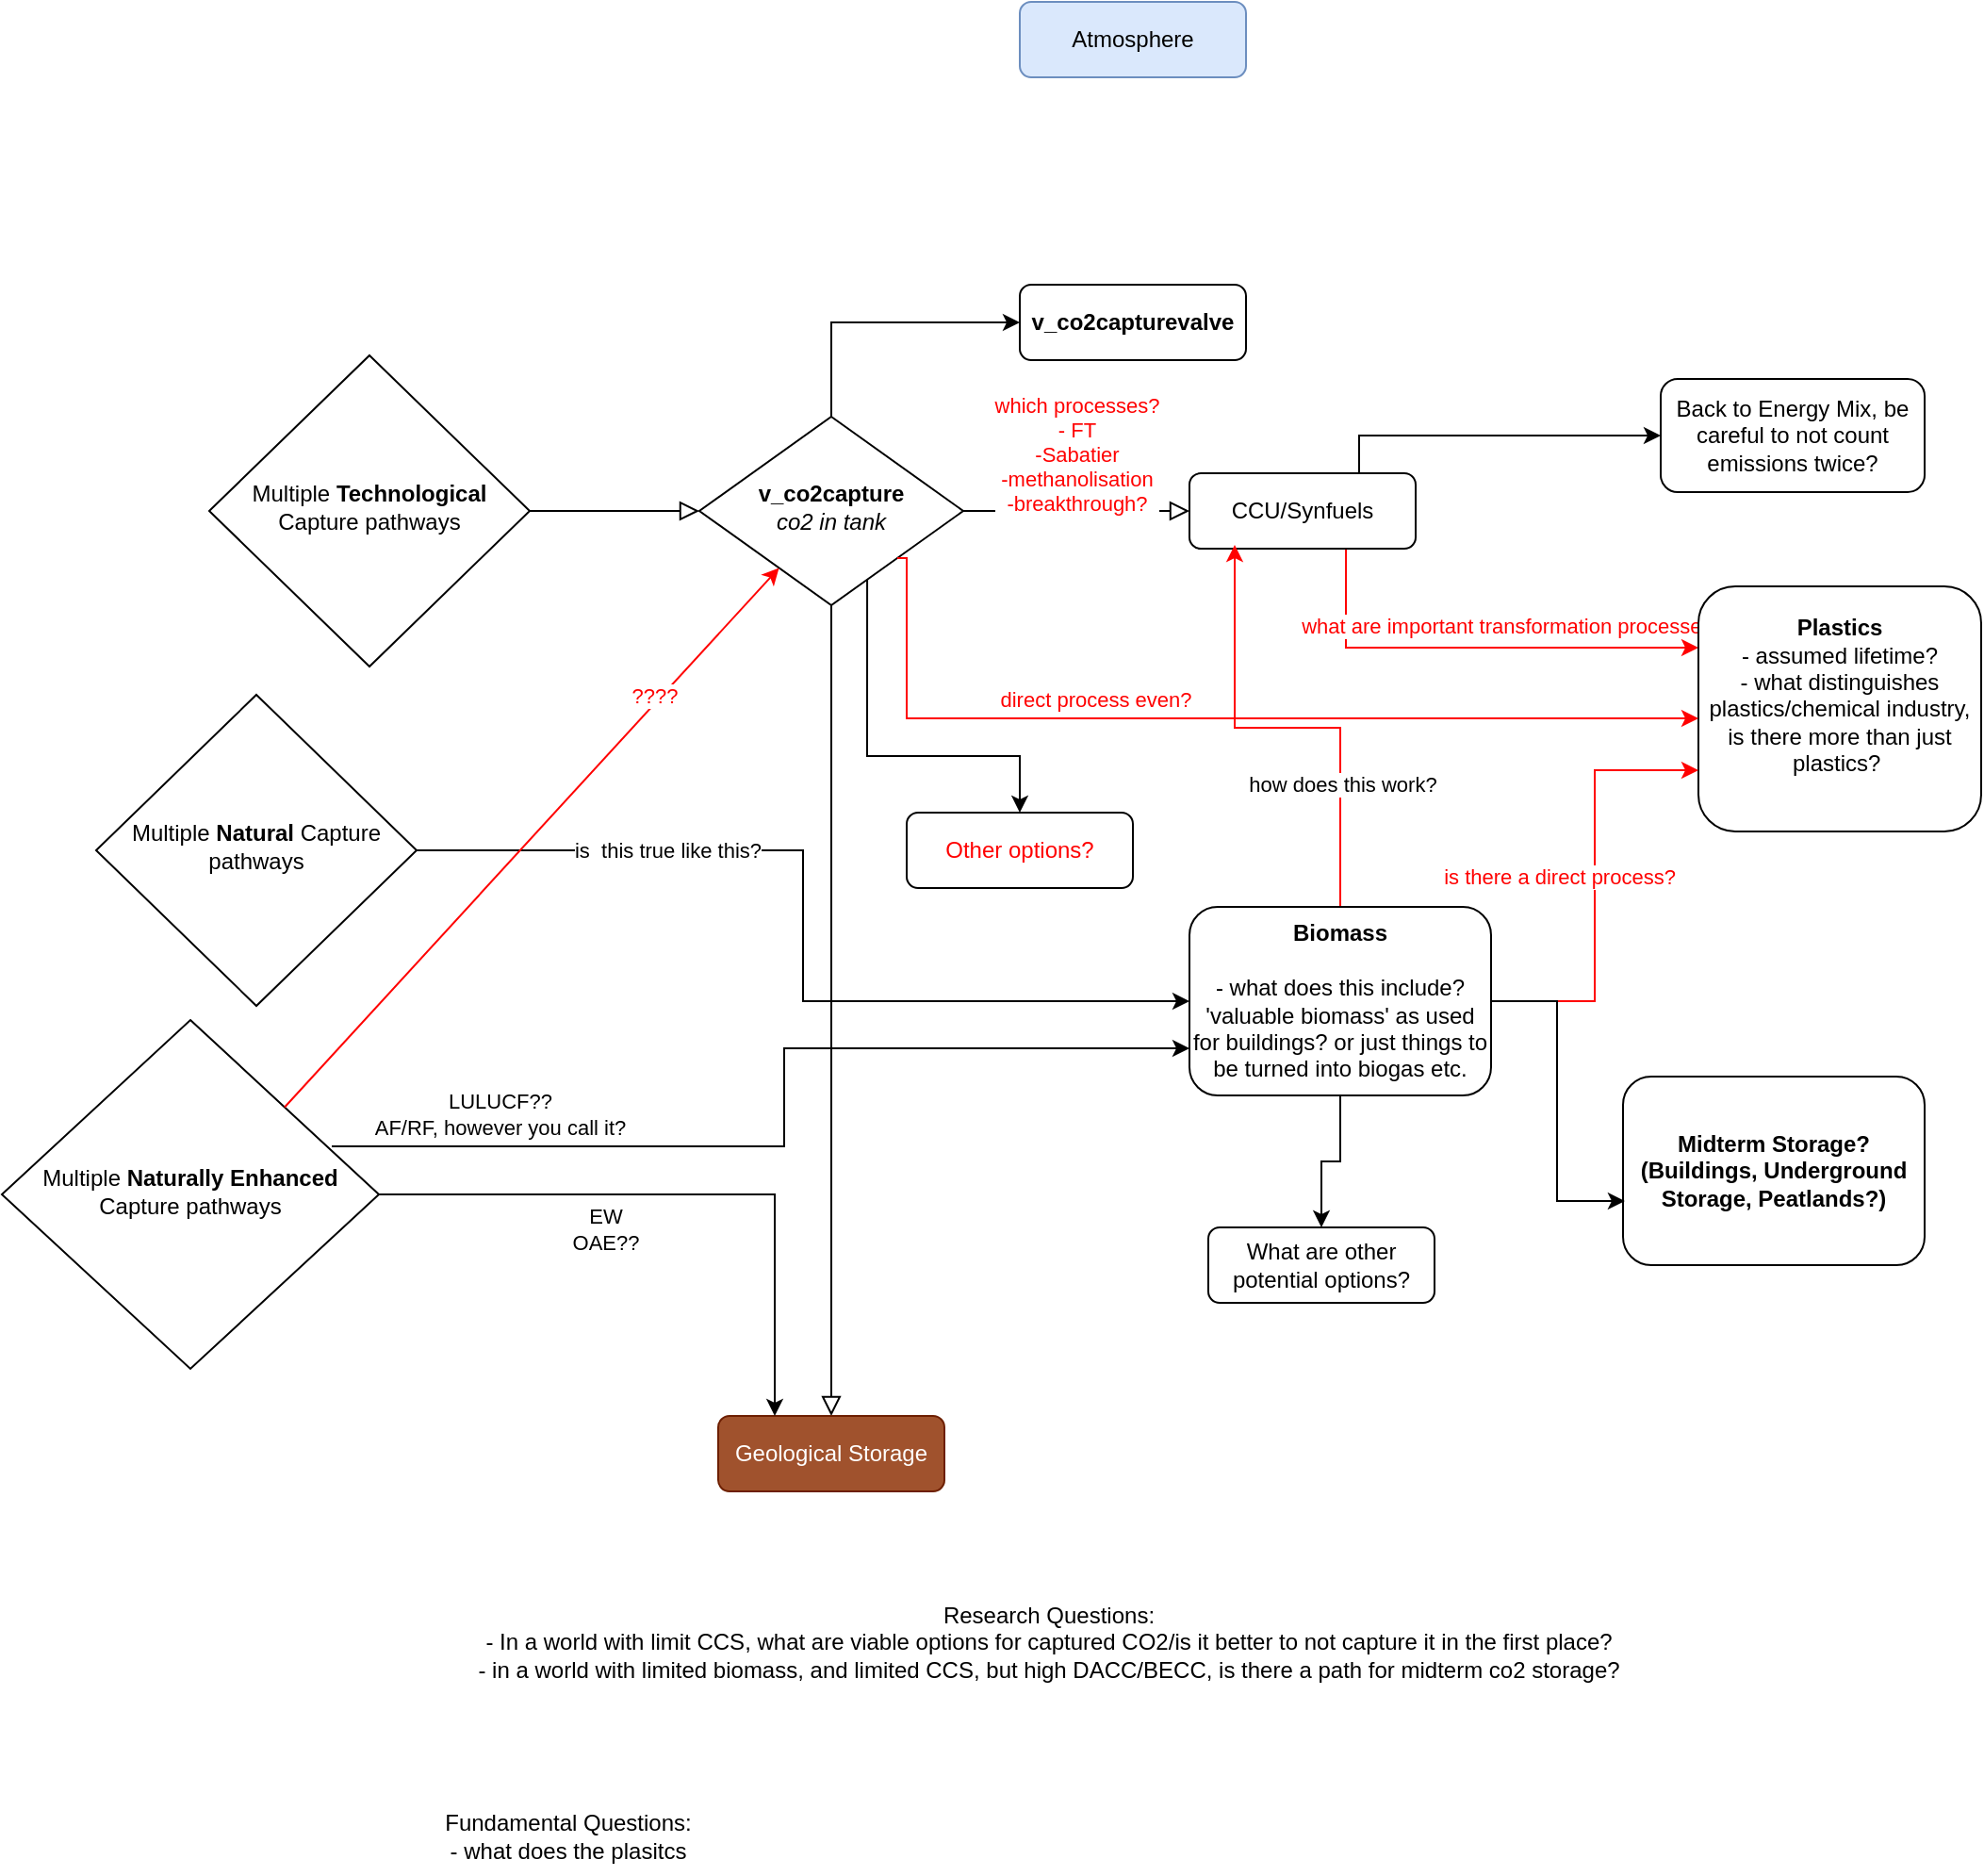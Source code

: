 <mxfile version="26.0.6">
  <diagram id="C5RBs43oDa-KdzZeNtuy" name="Page-1">
    <mxGraphModel dx="2901" dy="1106" grid="1" gridSize="10" guides="1" tooltips="1" connect="1" arrows="1" fold="1" page="1" pageScale="1" pageWidth="827" pageHeight="1169" math="0" shadow="0">
      <root>
        <mxCell id="WIyWlLk6GJQsqaUBKTNV-0" />
        <mxCell id="WIyWlLk6GJQsqaUBKTNV-1" parent="WIyWlLk6GJQsqaUBKTNV-0" />
        <mxCell id="WIyWlLk6GJQsqaUBKTNV-4" value="" style="rounded=0;html=1;jettySize=auto;orthogonalLoop=1;fontSize=11;endArrow=block;endFill=0;endSize=8;strokeWidth=1;shadow=0;labelBackgroundColor=none;edgeStyle=orthogonalEdgeStyle;" parent="WIyWlLk6GJQsqaUBKTNV-1" source="WIyWlLk6GJQsqaUBKTNV-6" target="WIyWlLk6GJQsqaUBKTNV-10" edge="1">
          <mxGeometry y="20" relative="1" as="geometry">
            <mxPoint as="offset" />
          </mxGeometry>
        </mxCell>
        <mxCell id="WIyWlLk6GJQsqaUBKTNV-6" value="Multiple &lt;b&gt;Technological&lt;/b&gt; Capture pathways" style="rhombus;whiteSpace=wrap;html=1;shadow=0;fontFamily=Helvetica;fontSize=12;align=center;strokeWidth=1;spacing=6;spacingTop=-4;" parent="WIyWlLk6GJQsqaUBKTNV-1" vertex="1">
          <mxGeometry x="-130" y="227.5" width="170" height="165" as="geometry" />
        </mxCell>
        <mxCell id="WIyWlLk6GJQsqaUBKTNV-8" value="" style="rounded=0;html=1;jettySize=auto;orthogonalLoop=1;fontSize=11;endArrow=block;endFill=0;endSize=8;strokeWidth=1;shadow=0;labelBackgroundColor=none;edgeStyle=orthogonalEdgeStyle;" parent="WIyWlLk6GJQsqaUBKTNV-1" source="WIyWlLk6GJQsqaUBKTNV-10" target="WIyWlLk6GJQsqaUBKTNV-11" edge="1">
          <mxGeometry x="0.333" y="20" relative="1" as="geometry">
            <mxPoint as="offset" />
          </mxGeometry>
        </mxCell>
        <mxCell id="WIyWlLk6GJQsqaUBKTNV-9" value="" style="edgeStyle=orthogonalEdgeStyle;rounded=0;html=1;jettySize=auto;orthogonalLoop=1;fontSize=11;endArrow=block;endFill=0;endSize=8;strokeWidth=1;shadow=0;labelBackgroundColor=none;" parent="WIyWlLk6GJQsqaUBKTNV-1" source="WIyWlLk6GJQsqaUBKTNV-10" target="WIyWlLk6GJQsqaUBKTNV-12" edge="1">
          <mxGeometry y="10" relative="1" as="geometry">
            <mxPoint as="offset" />
          </mxGeometry>
        </mxCell>
        <mxCell id="eJy9KGGvvpxnjVIqztkZ-12" value="&lt;div&gt;&lt;span style=&quot;color: rgb(255, 0, 0);&quot;&gt;which processes?&lt;/span&gt;&lt;/div&gt;&lt;div&gt;&lt;span style=&quot;color: rgb(255, 0, 0);&quot;&gt;- FT&lt;/span&gt;&lt;/div&gt;&lt;div&gt;&lt;span style=&quot;color: rgb(255, 0, 0);&quot;&gt;-Sabatier&lt;/span&gt;&lt;/div&gt;&lt;div&gt;&lt;span style=&quot;color: rgb(255, 0, 0);&quot;&gt;-methanolisation&lt;/span&gt;&lt;/div&gt;&lt;div&gt;&lt;span style=&quot;color: rgb(255, 0, 0);&quot;&gt;-breakthrough?&lt;br&gt;&lt;/span&gt;&lt;/div&gt;" style="edgeLabel;html=1;align=center;verticalAlign=middle;resizable=0;points=[];" parent="WIyWlLk6GJQsqaUBKTNV-9" vertex="1" connectable="0">
          <mxGeometry x="-0.15" y="-1" relative="1" as="geometry">
            <mxPoint x="9" y="-31" as="offset" />
          </mxGeometry>
        </mxCell>
        <mxCell id="eJy9KGGvvpxnjVIqztkZ-0" style="edgeStyle=orthogonalEdgeStyle;rounded=0;orthogonalLoop=1;jettySize=auto;html=1;exitX=0.5;exitY=0;exitDx=0;exitDy=0;entryX=0;entryY=0.5;entryDx=0;entryDy=0;" parent="WIyWlLk6GJQsqaUBKTNV-1" source="WIyWlLk6GJQsqaUBKTNV-10" target="eJy9KGGvvpxnjVIqztkZ-1" edge="1">
          <mxGeometry relative="1" as="geometry">
            <mxPoint x="280" y="190" as="targetPoint" />
          </mxGeometry>
        </mxCell>
        <mxCell id="eJy9KGGvvpxnjVIqztkZ-21" style="edgeStyle=orthogonalEdgeStyle;rounded=0;orthogonalLoop=1;jettySize=auto;html=1;exitX=0.636;exitY=0.83;exitDx=0;exitDy=0;exitPerimeter=0;entryX=0.5;entryY=0;entryDx=0;entryDy=0;" parent="WIyWlLk6GJQsqaUBKTNV-1" source="WIyWlLk6GJQsqaUBKTNV-10" target="eJy9KGGvvpxnjVIqztkZ-22" edge="1">
          <mxGeometry relative="1" as="geometry">
            <mxPoint x="260" y="590" as="targetPoint" />
            <Array as="points">
              <mxPoint x="219" y="440" />
              <mxPoint x="300" y="440" />
            </Array>
          </mxGeometry>
        </mxCell>
        <mxCell id="WIyWlLk6GJQsqaUBKTNV-10" value="&lt;div&gt;&lt;b&gt;v_co2capture&lt;/b&gt;&lt;/div&gt;&lt;div&gt;&lt;i&gt;co2 in tank&lt;b&gt;&lt;br&gt;&lt;/b&gt;&lt;/i&gt;&lt;/div&gt;" style="rhombus;whiteSpace=wrap;html=1;shadow=0;fontFamily=Helvetica;fontSize=12;align=center;strokeWidth=1;spacing=6;spacingTop=-4;" parent="WIyWlLk6GJQsqaUBKTNV-1" vertex="1">
          <mxGeometry x="130" y="260" width="140" height="100" as="geometry" />
        </mxCell>
        <mxCell id="WIyWlLk6GJQsqaUBKTNV-11" value="Geological Storage" style="rounded=1;whiteSpace=wrap;html=1;fontSize=12;glass=0;strokeWidth=1;shadow=0;fillColor=#a0522d;fontColor=#ffffff;strokeColor=#6D1F00;" parent="WIyWlLk6GJQsqaUBKTNV-1" vertex="1">
          <mxGeometry x="140" y="790" width="120" height="40" as="geometry" />
        </mxCell>
        <mxCell id="eJy9KGGvvpxnjVIqztkZ-5" style="edgeStyle=orthogonalEdgeStyle;rounded=0;orthogonalLoop=1;jettySize=auto;html=1;entryX=0;entryY=0.25;entryDx=0;entryDy=0;exitX=0.692;exitY=1;exitDx=0;exitDy=0;exitPerimeter=0;strokeColor=#FF0000;" parent="WIyWlLk6GJQsqaUBKTNV-1" source="WIyWlLk6GJQsqaUBKTNV-12" target="eJy9KGGvvpxnjVIqztkZ-4" edge="1">
          <mxGeometry relative="1" as="geometry" />
        </mxCell>
        <mxCell id="eJy9KGGvvpxnjVIqztkZ-14" value="&lt;span style=&quot;color: rgb(255, 0, 0);&quot;&gt;what are important transformation processes?&lt;br&gt;&lt;/span&gt;" style="edgeLabel;html=1;align=center;verticalAlign=middle;resizable=0;points=[];" parent="eJy9KGGvvpxnjVIqztkZ-5" vertex="1" connectable="0">
          <mxGeometry x="0.173" y="-2" relative="1" as="geometry">
            <mxPoint y="-14" as="offset" />
          </mxGeometry>
        </mxCell>
        <mxCell id="eJy9KGGvvpxnjVIqztkZ-7" style="edgeStyle=orthogonalEdgeStyle;rounded=0;orthogonalLoop=1;jettySize=auto;html=1;exitX=0.75;exitY=0;exitDx=0;exitDy=0;" parent="WIyWlLk6GJQsqaUBKTNV-1" source="WIyWlLk6GJQsqaUBKTNV-12" target="eJy9KGGvvpxnjVIqztkZ-6" edge="1">
          <mxGeometry relative="1" as="geometry">
            <mxPoint x="480" y="270" as="sourcePoint" />
          </mxGeometry>
        </mxCell>
        <mxCell id="WIyWlLk6GJQsqaUBKTNV-12" value="CCU/Synfuels" style="rounded=1;whiteSpace=wrap;html=1;fontSize=12;glass=0;strokeWidth=1;shadow=0;" parent="WIyWlLk6GJQsqaUBKTNV-1" vertex="1">
          <mxGeometry x="390" y="290" width="120" height="40" as="geometry" />
        </mxCell>
        <mxCell id="eJy9KGGvvpxnjVIqztkZ-1" value="&lt;div&gt;&lt;b&gt;v_co2capturevalve&lt;/b&gt;&lt;/div&gt;" style="rounded=1;whiteSpace=wrap;html=1;fontSize=12;glass=0;strokeWidth=1;shadow=0;" parent="WIyWlLk6GJQsqaUBKTNV-1" vertex="1">
          <mxGeometry x="300" y="190" width="120" height="40" as="geometry" />
        </mxCell>
        <mxCell id="eJy9KGGvvpxnjVIqztkZ-2" value="Atmosphere" style="rounded=1;whiteSpace=wrap;html=1;fontSize=12;glass=0;strokeWidth=1;shadow=0;fillColor=#dae8fc;strokeColor=#6c8ebf;" parent="WIyWlLk6GJQsqaUBKTNV-1" vertex="1">
          <mxGeometry x="300" y="40" width="120" height="40" as="geometry" />
        </mxCell>
        <mxCell id="eJy9KGGvvpxnjVIqztkZ-4" value="&lt;div&gt;&lt;b&gt;Plastics&lt;/b&gt;&lt;/div&gt;&lt;div&gt;- assumed lifetime?&lt;/div&gt;&lt;div&gt;- what distinguishes plastics/chemical industry, is there more than just plastics?&amp;nbsp; &lt;br&gt;&lt;/div&gt;&lt;div&gt;&lt;br&gt;&lt;/div&gt;" style="rounded=1;whiteSpace=wrap;html=1;fontSize=12;glass=0;strokeWidth=1;shadow=0;" parent="WIyWlLk6GJQsqaUBKTNV-1" vertex="1">
          <mxGeometry x="660" y="350" width="150" height="130" as="geometry" />
        </mxCell>
        <mxCell id="eJy9KGGvvpxnjVIqztkZ-6" value="Back to Energy Mix, be careful to not count emissions twice?" style="rounded=1;whiteSpace=wrap;html=1;fontSize=12;glass=0;strokeWidth=1;shadow=0;" parent="WIyWlLk6GJQsqaUBKTNV-1" vertex="1">
          <mxGeometry x="640" y="240" width="140" height="60" as="geometry" />
        </mxCell>
        <mxCell id="eJy9KGGvvpxnjVIqztkZ-9" style="edgeStyle=orthogonalEdgeStyle;rounded=0;orthogonalLoop=1;jettySize=auto;html=1;entryX=0.2;entryY=0.95;entryDx=0;entryDy=0;strokeColor=#FF0000;entryPerimeter=0;" parent="WIyWlLk6GJQsqaUBKTNV-1" source="eJy9KGGvvpxnjVIqztkZ-8" target="WIyWlLk6GJQsqaUBKTNV-12" edge="1">
          <mxGeometry relative="1" as="geometry" />
        </mxCell>
        <mxCell id="eJy9KGGvvpxnjVIqztkZ-18" value="how does this work?" style="edgeLabel;html=1;align=center;verticalAlign=middle;resizable=0;points=[];" parent="eJy9KGGvvpxnjVIqztkZ-9" vertex="1" connectable="0">
          <mxGeometry x="-0.474" y="-1" relative="1" as="geometry">
            <mxPoint as="offset" />
          </mxGeometry>
        </mxCell>
        <mxCell id="eJy9KGGvvpxnjVIqztkZ-10" style="edgeStyle=orthogonalEdgeStyle;rounded=0;orthogonalLoop=1;jettySize=auto;html=1;entryX=0;entryY=0.75;entryDx=0;entryDy=0;exitX=1;exitY=0.5;exitDx=0;exitDy=0;strokeColor=#FF0000;" parent="WIyWlLk6GJQsqaUBKTNV-1" source="eJy9KGGvvpxnjVIqztkZ-8" target="eJy9KGGvvpxnjVIqztkZ-4" edge="1">
          <mxGeometry relative="1" as="geometry">
            <mxPoint x="480" y="370" as="sourcePoint" />
          </mxGeometry>
        </mxCell>
        <mxCell id="eJy9KGGvvpxnjVIqztkZ-13" value="&lt;span style=&quot;color: rgb(255, 0, 0);&quot;&gt;is there a direct process?&lt;br&gt;&lt;/span&gt;" style="edgeLabel;html=1;align=center;verticalAlign=middle;resizable=0;points=[];" parent="eJy9KGGvvpxnjVIqztkZ-10" vertex="1" connectable="0">
          <mxGeometry x="0.187" y="4" relative="1" as="geometry">
            <mxPoint x="-15" y="17" as="offset" />
          </mxGeometry>
        </mxCell>
        <mxCell id="eJy9KGGvvpxnjVIqztkZ-19" style="edgeStyle=orthogonalEdgeStyle;rounded=0;orthogonalLoop=1;jettySize=auto;html=1;entryX=0.5;entryY=0;entryDx=0;entryDy=0;" parent="WIyWlLk6GJQsqaUBKTNV-1" source="eJy9KGGvvpxnjVIqztkZ-8" target="eJy9KGGvvpxnjVIqztkZ-20" edge="1">
          <mxGeometry relative="1" as="geometry">
            <mxPoint x="500" y="730" as="targetPoint" />
          </mxGeometry>
        </mxCell>
        <mxCell id="eJy9KGGvvpxnjVIqztkZ-8" value="&lt;div&gt;&lt;b&gt;Biomass&lt;/b&gt;&lt;/div&gt;&lt;div&gt;&lt;br&gt;&lt;/div&gt;&lt;div&gt;- what does this include? &lt;br&gt;&lt;/div&gt;&lt;div&gt;&#39;valuable biomass&#39; as used for buildings? or just things to be turned into biogas etc.&lt;br&gt;&lt;/div&gt;" style="rounded=1;whiteSpace=wrap;html=1;fontSize=12;glass=0;strokeWidth=1;shadow=0;" parent="WIyWlLk6GJQsqaUBKTNV-1" vertex="1">
          <mxGeometry x="390" y="520" width="160" height="100" as="geometry" />
        </mxCell>
        <mxCell id="eJy9KGGvvpxnjVIqztkZ-15" style="edgeStyle=orthogonalEdgeStyle;rounded=0;orthogonalLoop=1;jettySize=auto;html=1;exitX=1;exitY=1;exitDx=0;exitDy=0;strokeColor=#FF0000;" parent="WIyWlLk6GJQsqaUBKTNV-1" source="WIyWlLk6GJQsqaUBKTNV-10" target="eJy9KGGvvpxnjVIqztkZ-4" edge="1">
          <mxGeometry relative="1" as="geometry">
            <Array as="points">
              <mxPoint x="240" y="335" />
              <mxPoint x="240" y="420" />
            </Array>
          </mxGeometry>
        </mxCell>
        <mxCell id="eJy9KGGvvpxnjVIqztkZ-17" value="&lt;span style=&quot;color: rgb(255, 0, 0);&quot;&gt;direct process even?&lt;br&gt;&lt;/span&gt;" style="edgeLabel;html=1;align=center;verticalAlign=middle;resizable=0;points=[];" parent="eJy9KGGvvpxnjVIqztkZ-15" vertex="1" connectable="0">
          <mxGeometry x="-0.153" y="2" relative="1" as="geometry">
            <mxPoint x="-26" y="-8" as="offset" />
          </mxGeometry>
        </mxCell>
        <mxCell id="eJy9KGGvvpxnjVIqztkZ-20" value="What are other potential options?" style="rounded=1;whiteSpace=wrap;html=1;fontSize=12;glass=0;strokeWidth=1;shadow=0;" parent="WIyWlLk6GJQsqaUBKTNV-1" vertex="1">
          <mxGeometry x="400" y="690" width="120" height="40" as="geometry" />
        </mxCell>
        <mxCell id="eJy9KGGvvpxnjVIqztkZ-22" value="&lt;span style=&quot;color: rgb(255, 0, 0);&quot;&gt;Other options?&lt;br&gt;&lt;/span&gt;" style="rounded=1;whiteSpace=wrap;html=1;fontSize=12;glass=0;strokeWidth=1;shadow=0;" parent="WIyWlLk6GJQsqaUBKTNV-1" vertex="1">
          <mxGeometry x="240" y="470" width="120" height="40" as="geometry" />
        </mxCell>
        <mxCell id="eJy9KGGvvpxnjVIqztkZ-23" value="Research Questions: &lt;br&gt;&lt;div&gt;- In a world with limit CCS, what are viable options for captured CO2/is it better to not capture it in the first place?&lt;/div&gt;&lt;div&gt;- in a world with limited biomass, and limited CCS, but high DACC/BECC, is there a path for midterm co2 storage?&lt;br&gt; &lt;/div&gt;" style="text;html=1;align=center;verticalAlign=middle;resizable=0;points=[];autosize=1;strokeColor=none;fillColor=none;" parent="WIyWlLk6GJQsqaUBKTNV-1" vertex="1">
          <mxGeometry y="880" width="630" height="60" as="geometry" />
        </mxCell>
        <mxCell id="eJy9KGGvvpxnjVIqztkZ-24" value="&lt;b&gt;Midterm Storage? (Buildings, Underground Storage, Peatlands?)&lt;br&gt;&lt;/b&gt;" style="rounded=1;whiteSpace=wrap;html=1;fontSize=12;glass=0;strokeWidth=1;shadow=0;" parent="WIyWlLk6GJQsqaUBKTNV-1" vertex="1">
          <mxGeometry x="620" y="610" width="160" height="100" as="geometry" />
        </mxCell>
        <mxCell id="eJy9KGGvvpxnjVIqztkZ-25" style="edgeStyle=orthogonalEdgeStyle;rounded=0;orthogonalLoop=1;jettySize=auto;html=1;entryX=0.006;entryY=0.66;entryDx=0;entryDy=0;entryPerimeter=0;" parent="WIyWlLk6GJQsqaUBKTNV-1" source="eJy9KGGvvpxnjVIqztkZ-8" target="eJy9KGGvvpxnjVIqztkZ-24" edge="1">
          <mxGeometry relative="1" as="geometry" />
        </mxCell>
        <mxCell id="eJy9KGGvvpxnjVIqztkZ-28" style="edgeStyle=orthogonalEdgeStyle;rounded=0;orthogonalLoop=1;jettySize=auto;html=1;entryX=0;entryY=0.5;entryDx=0;entryDy=0;" parent="WIyWlLk6GJQsqaUBKTNV-1" source="eJy9KGGvvpxnjVIqztkZ-27" target="eJy9KGGvvpxnjVIqztkZ-8" edge="1">
          <mxGeometry relative="1" as="geometry" />
        </mxCell>
        <mxCell id="eJy9KGGvvpxnjVIqztkZ-29" value="is&amp;nbsp; this true like this? " style="edgeLabel;html=1;align=center;verticalAlign=middle;resizable=0;points=[];" parent="eJy9KGGvvpxnjVIqztkZ-28" vertex="1" connectable="0">
          <mxGeometry x="-0.46" relative="1" as="geometry">
            <mxPoint as="offset" />
          </mxGeometry>
        </mxCell>
        <mxCell id="eJy9KGGvvpxnjVIqztkZ-27" value="Multiple &lt;b&gt;Natural&lt;/b&gt; Capture pathways" style="rhombus;whiteSpace=wrap;html=1;shadow=0;fontFamily=Helvetica;fontSize=12;align=center;strokeWidth=1;spacing=6;spacingTop=-4;" parent="WIyWlLk6GJQsqaUBKTNV-1" vertex="1">
          <mxGeometry x="-190" y="407.5" width="170" height="165" as="geometry" />
        </mxCell>
        <mxCell id="eJy9KGGvvpxnjVIqztkZ-31" style="edgeStyle=orthogonalEdgeStyle;rounded=0;orthogonalLoop=1;jettySize=auto;html=1;entryX=0.25;entryY=0;entryDx=0;entryDy=0;" parent="WIyWlLk6GJQsqaUBKTNV-1" source="eJy9KGGvvpxnjVIqztkZ-30" target="WIyWlLk6GJQsqaUBKTNV-11" edge="1">
          <mxGeometry relative="1" as="geometry" />
        </mxCell>
        <mxCell id="eJy9KGGvvpxnjVIqztkZ-32" value="&lt;div&gt;EW&lt;/div&gt;&lt;div&gt;OAE??&lt;br&gt;&lt;/div&gt;" style="edgeLabel;html=1;align=center;verticalAlign=middle;resizable=0;points=[];" parent="eJy9KGGvvpxnjVIqztkZ-31" vertex="1" connectable="0">
          <mxGeometry x="-0.218" y="1" relative="1" as="geometry">
            <mxPoint x="-8" y="19" as="offset" />
          </mxGeometry>
        </mxCell>
        <mxCell id="eJy9KGGvvpxnjVIqztkZ-35" style="edgeStyle=orthogonalEdgeStyle;rounded=0;orthogonalLoop=1;jettySize=auto;html=1;entryX=0;entryY=0.75;entryDx=0;entryDy=0;exitX=0.875;exitY=0.362;exitDx=0;exitDy=0;exitPerimeter=0;" parent="WIyWlLk6GJQsqaUBKTNV-1" source="eJy9KGGvvpxnjVIqztkZ-30" target="eJy9KGGvvpxnjVIqztkZ-8" edge="1">
          <mxGeometry relative="1" as="geometry" />
        </mxCell>
        <mxCell id="eJy9KGGvvpxnjVIqztkZ-36" value="LULUCF??&lt;br&gt;AF/RF, however you call it? " style="edgeLabel;html=1;align=center;verticalAlign=middle;resizable=0;points=[];" parent="eJy9KGGvvpxnjVIqztkZ-35" vertex="1" connectable="0">
          <mxGeometry x="-0.649" y="2" relative="1" as="geometry">
            <mxPoint y="-15" as="offset" />
          </mxGeometry>
        </mxCell>
        <mxCell id="eJy9KGGvvpxnjVIqztkZ-30" value="Multiple &lt;b&gt;Naturally Enhanced&lt;/b&gt; Capture pathways" style="rhombus;whiteSpace=wrap;html=1;shadow=0;fontFamily=Helvetica;fontSize=12;align=center;strokeWidth=1;spacing=6;spacingTop=-4;" parent="WIyWlLk6GJQsqaUBKTNV-1" vertex="1">
          <mxGeometry x="-240" y="580" width="200" height="185" as="geometry" />
        </mxCell>
        <mxCell id="eJy9KGGvvpxnjVIqztkZ-33" value="" style="endArrow=classic;html=1;rounded=0;exitX=1;exitY=0;exitDx=0;exitDy=0;strokeColor=#FF0000;" parent="WIyWlLk6GJQsqaUBKTNV-1" source="eJy9KGGvvpxnjVIqztkZ-30" target="WIyWlLk6GJQsqaUBKTNV-10" edge="1">
          <mxGeometry width="50" height="50" relative="1" as="geometry">
            <mxPoint x="390" y="560" as="sourcePoint" />
            <mxPoint x="440" y="510" as="targetPoint" />
          </mxGeometry>
        </mxCell>
        <mxCell id="eJy9KGGvvpxnjVIqztkZ-34" value="&lt;span style=&quot;color: rgb(255, 0, 0);&quot;&gt;????&lt;/span&gt;" style="edgeLabel;html=1;align=center;verticalAlign=middle;resizable=0;points=[];" parent="eJy9KGGvvpxnjVIqztkZ-33" vertex="1" connectable="0">
          <mxGeometry x="0.512" y="3" relative="1" as="geometry">
            <mxPoint as="offset" />
          </mxGeometry>
        </mxCell>
        <mxCell id="eJy9KGGvvpxnjVIqztkZ-37" value="Fundamental Questions: &lt;br&gt;- what does the plasitcs" style="text;html=1;align=center;verticalAlign=middle;resizable=0;points=[];autosize=1;strokeColor=none;fillColor=none;" parent="WIyWlLk6GJQsqaUBKTNV-1" vertex="1">
          <mxGeometry x="-15" y="993" width="150" height="40" as="geometry" />
        </mxCell>
      </root>
    </mxGraphModel>
  </diagram>
</mxfile>

